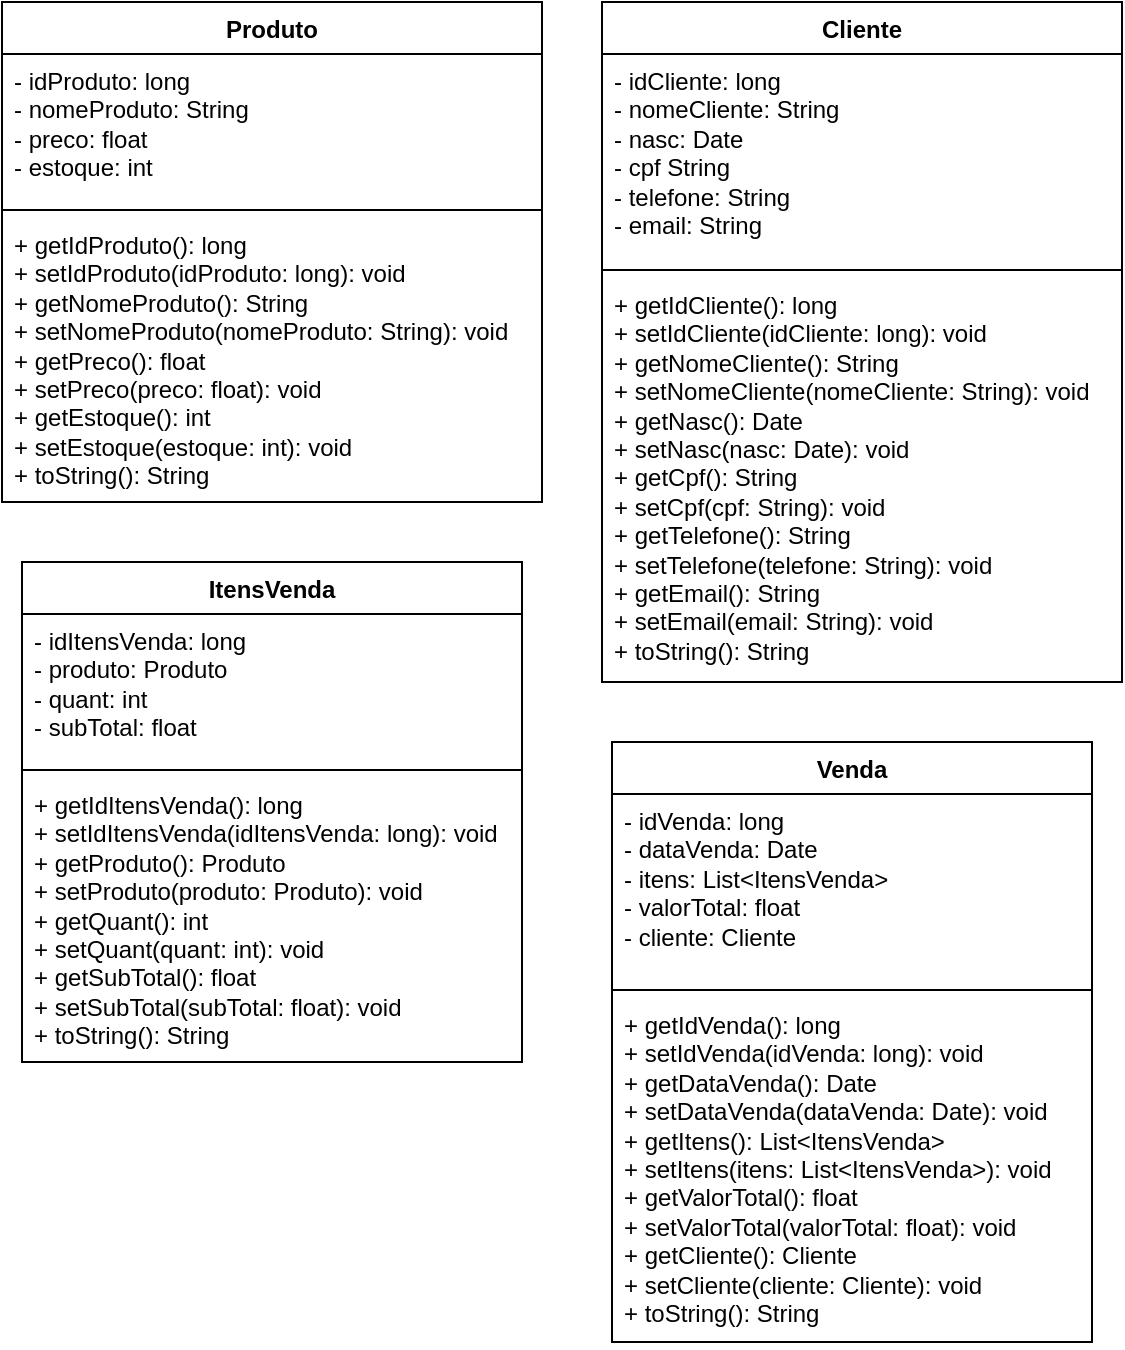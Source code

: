 <mxfile version="21.5.2" type="github">
  <diagram name="Página-1" id="cAdZGd3ZQvYycISEB2nt">
    <mxGraphModel dx="926" dy="465" grid="1" gridSize="10" guides="1" tooltips="1" connect="1" arrows="1" fold="1" page="1" pageScale="1" pageWidth="1169" pageHeight="1654" math="0" shadow="0">
      <root>
        <mxCell id="0" />
        <mxCell id="1" parent="0" />
        <mxCell id="6qhqp_pLTHLFrG7n4mDh-1" value="Produto" style="swimlane;fontStyle=1;align=center;verticalAlign=top;childLayout=stackLayout;horizontal=1;startSize=26;horizontalStack=0;resizeParent=1;resizeParentMax=0;resizeLast=0;collapsible=1;marginBottom=0;whiteSpace=wrap;html=1;" vertex="1" parent="1">
          <mxGeometry x="40" y="40" width="270" height="250" as="geometry" />
        </mxCell>
        <mxCell id="6qhqp_pLTHLFrG7n4mDh-2" value="&lt;div&gt;- idProduto: long&lt;br&gt;&lt;/div&gt;&lt;div&gt;- nomeProduto: String&lt;/div&gt;&lt;div&gt;- preco: float&lt;/div&gt;&lt;div&gt;- estoque: int&lt;br&gt;&lt;/div&gt;" style="text;strokeColor=none;fillColor=none;align=left;verticalAlign=top;spacingLeft=4;spacingRight=4;overflow=hidden;rotatable=0;points=[[0,0.5],[1,0.5]];portConstraint=eastwest;whiteSpace=wrap;html=1;" vertex="1" parent="6qhqp_pLTHLFrG7n4mDh-1">
          <mxGeometry y="26" width="270" height="74" as="geometry" />
        </mxCell>
        <mxCell id="6qhqp_pLTHLFrG7n4mDh-3" value="" style="line;strokeWidth=1;fillColor=none;align=left;verticalAlign=middle;spacingTop=-1;spacingLeft=3;spacingRight=3;rotatable=0;labelPosition=right;points=[];portConstraint=eastwest;strokeColor=inherit;" vertex="1" parent="6qhqp_pLTHLFrG7n4mDh-1">
          <mxGeometry y="100" width="270" height="8" as="geometry" />
        </mxCell>
        <mxCell id="6qhqp_pLTHLFrG7n4mDh-4" value="&lt;div&gt;+ getIdProduto(): long&lt;/div&gt;&lt;div&gt;+ setIdProduto(idProduto: long): void&lt;/div&gt;&lt;div&gt;+ getNomeProduto(): String&lt;/div&gt;&lt;div&gt;+ setNomeProduto(nomeProduto: String): void&lt;/div&gt;&lt;div&gt;+ getPreco(): float&lt;/div&gt;&lt;div&gt;+ setPreco(preco: float): void&lt;/div&gt;&lt;div&gt;+ getEstoque(): int&lt;/div&gt;&lt;div&gt;+ setEstoque(estoque: int): void&lt;/div&gt;&lt;div&gt;+ toString(): String&lt;br&gt;&lt;/div&gt;" style="text;strokeColor=none;fillColor=none;align=left;verticalAlign=top;spacingLeft=4;spacingRight=4;overflow=hidden;rotatable=0;points=[[0,0.5],[1,0.5]];portConstraint=eastwest;whiteSpace=wrap;html=1;" vertex="1" parent="6qhqp_pLTHLFrG7n4mDh-1">
          <mxGeometry y="108" width="270" height="142" as="geometry" />
        </mxCell>
        <mxCell id="6qhqp_pLTHLFrG7n4mDh-5" value="Cliente" style="swimlane;fontStyle=1;align=center;verticalAlign=top;childLayout=stackLayout;horizontal=1;startSize=26;horizontalStack=0;resizeParent=1;resizeParentMax=0;resizeLast=0;collapsible=1;marginBottom=0;whiteSpace=wrap;html=1;" vertex="1" parent="1">
          <mxGeometry x="340" y="40" width="260" height="340" as="geometry" />
        </mxCell>
        <mxCell id="6qhqp_pLTHLFrG7n4mDh-6" value="&lt;div&gt;- idCliente: long&lt;/div&gt;&lt;div&gt;- nomeCliente: String&lt;/div&gt;&lt;div&gt;- nasc: Date&lt;/div&gt;&lt;div&gt;- cpf String&lt;/div&gt;&lt;div&gt;- telefone: String&lt;/div&gt;&lt;div&gt;- email: String&lt;br&gt;&lt;/div&gt;" style="text;strokeColor=none;fillColor=none;align=left;verticalAlign=top;spacingLeft=4;spacingRight=4;overflow=hidden;rotatable=0;points=[[0,0.5],[1,0.5]];portConstraint=eastwest;whiteSpace=wrap;html=1;" vertex="1" parent="6qhqp_pLTHLFrG7n4mDh-5">
          <mxGeometry y="26" width="260" height="104" as="geometry" />
        </mxCell>
        <mxCell id="6qhqp_pLTHLFrG7n4mDh-7" value="" style="line;strokeWidth=1;fillColor=none;align=left;verticalAlign=middle;spacingTop=-1;spacingLeft=3;spacingRight=3;rotatable=0;labelPosition=right;points=[];portConstraint=eastwest;strokeColor=inherit;" vertex="1" parent="6qhqp_pLTHLFrG7n4mDh-5">
          <mxGeometry y="130" width="260" height="8" as="geometry" />
        </mxCell>
        <mxCell id="6qhqp_pLTHLFrG7n4mDh-8" value="+ getIdCliente(): long&lt;div&gt;+ setIdCliente(idCliente: long): void&lt;/div&gt;&lt;div&gt;+ getNomeCliente(): String&lt;/div&gt;&lt;div&gt;+ setNomeCliente(nomeCliente: String): void&lt;/div&gt;&lt;div&gt;+ getNasc(): Date&lt;/div&gt;&lt;div&gt;+ setNasc(nasc: Date): void&lt;br&gt;&lt;/div&gt;&lt;div&gt;+ getCpf(): String&lt;/div&gt;&lt;div&gt;+ setCpf(cpf: String): void&lt;/div&gt;&lt;div&gt;+ getTelefone(): String&lt;/div&gt;&lt;div&gt;+ setTelefone(telefone: String): void&lt;/div&gt;&lt;div&gt;+ getEmail(): String&lt;/div&gt;&lt;div&gt;+ setEmail(email: String): void&lt;/div&gt;&lt;div&gt;+ toString(): String&lt;br&gt;&lt;/div&gt;" style="text;strokeColor=none;fillColor=none;align=left;verticalAlign=top;spacingLeft=4;spacingRight=4;overflow=hidden;rotatable=0;points=[[0,0.5],[1,0.5]];portConstraint=eastwest;whiteSpace=wrap;html=1;" vertex="1" parent="6qhqp_pLTHLFrG7n4mDh-5">
          <mxGeometry y="138" width="260" height="202" as="geometry" />
        </mxCell>
        <mxCell id="6qhqp_pLTHLFrG7n4mDh-9" value="ItensVenda" style="swimlane;fontStyle=1;align=center;verticalAlign=top;childLayout=stackLayout;horizontal=1;startSize=26;horizontalStack=0;resizeParent=1;resizeParentMax=0;resizeLast=0;collapsible=1;marginBottom=0;whiteSpace=wrap;html=1;" vertex="1" parent="1">
          <mxGeometry x="50" y="320" width="250" height="250" as="geometry" />
        </mxCell>
        <mxCell id="6qhqp_pLTHLFrG7n4mDh-10" value="&lt;div&gt;- idItensVenda: long&lt;/div&gt;&lt;div&gt;- produto: Produto&lt;/div&gt;&lt;div&gt;- quant: int&lt;/div&gt;&lt;div&gt;- subTotal: float&lt;br&gt;&lt;/div&gt;" style="text;strokeColor=none;fillColor=none;align=left;verticalAlign=top;spacingLeft=4;spacingRight=4;overflow=hidden;rotatable=0;points=[[0,0.5],[1,0.5]];portConstraint=eastwest;whiteSpace=wrap;html=1;" vertex="1" parent="6qhqp_pLTHLFrG7n4mDh-9">
          <mxGeometry y="26" width="250" height="74" as="geometry" />
        </mxCell>
        <mxCell id="6qhqp_pLTHLFrG7n4mDh-11" value="" style="line;strokeWidth=1;fillColor=none;align=left;verticalAlign=middle;spacingTop=-1;spacingLeft=3;spacingRight=3;rotatable=0;labelPosition=right;points=[];portConstraint=eastwest;strokeColor=inherit;" vertex="1" parent="6qhqp_pLTHLFrG7n4mDh-9">
          <mxGeometry y="100" width="250" height="8" as="geometry" />
        </mxCell>
        <mxCell id="6qhqp_pLTHLFrG7n4mDh-12" value="&lt;div&gt;+ getIdItensVenda(): long&lt;/div&gt;&lt;div&gt;+ setIdItensVenda(idItensVenda: long): void&lt;br&gt;&lt;/div&gt;&lt;div&gt;+ getProduto(): Produto&lt;/div&gt;&lt;div&gt;+ setProduto(produto: Produto): void&lt;/div&gt;&lt;div&gt;+ getQuant(): int&lt;/div&gt;&lt;div&gt;+ setQuant(quant: int): void&lt;/div&gt;&lt;div&gt;+ getSubTotal(): float&lt;/div&gt;&lt;div&gt;+ setSubTotal(subTotal: float): void&lt;/div&gt;&lt;div&gt;+ toString(): String&lt;br&gt;&lt;/div&gt;" style="text;strokeColor=none;fillColor=none;align=left;verticalAlign=top;spacingLeft=4;spacingRight=4;overflow=hidden;rotatable=0;points=[[0,0.5],[1,0.5]];portConstraint=eastwest;whiteSpace=wrap;html=1;" vertex="1" parent="6qhqp_pLTHLFrG7n4mDh-9">
          <mxGeometry y="108" width="250" height="142" as="geometry" />
        </mxCell>
        <mxCell id="6qhqp_pLTHLFrG7n4mDh-13" value="Venda" style="swimlane;fontStyle=1;align=center;verticalAlign=top;childLayout=stackLayout;horizontal=1;startSize=26;horizontalStack=0;resizeParent=1;resizeParentMax=0;resizeLast=0;collapsible=1;marginBottom=0;whiteSpace=wrap;html=1;" vertex="1" parent="1">
          <mxGeometry x="345" y="410" width="240" height="300" as="geometry" />
        </mxCell>
        <mxCell id="6qhqp_pLTHLFrG7n4mDh-14" value="&lt;div&gt;- idVenda: long&lt;/div&gt;&lt;div&gt;- dataVenda: Date&lt;/div&gt;&lt;div&gt;- itens: List&amp;lt;ItensVenda&amp;gt;&lt;/div&gt;&lt;div&gt;- valorTotal: float&lt;/div&gt;&lt;div&gt;- cliente: Cliente&lt;br&gt;&lt;/div&gt;" style="text;strokeColor=none;fillColor=none;align=left;verticalAlign=top;spacingLeft=4;spacingRight=4;overflow=hidden;rotatable=0;points=[[0,0.5],[1,0.5]];portConstraint=eastwest;whiteSpace=wrap;html=1;" vertex="1" parent="6qhqp_pLTHLFrG7n4mDh-13">
          <mxGeometry y="26" width="240" height="94" as="geometry" />
        </mxCell>
        <mxCell id="6qhqp_pLTHLFrG7n4mDh-15" value="" style="line;strokeWidth=1;fillColor=none;align=left;verticalAlign=middle;spacingTop=-1;spacingLeft=3;spacingRight=3;rotatable=0;labelPosition=right;points=[];portConstraint=eastwest;strokeColor=inherit;" vertex="1" parent="6qhqp_pLTHLFrG7n4mDh-13">
          <mxGeometry y="120" width="240" height="8" as="geometry" />
        </mxCell>
        <mxCell id="6qhqp_pLTHLFrG7n4mDh-16" value="&lt;div&gt;+ getIdVenda(): long&lt;/div&gt;&lt;div&gt;+ setIdVenda(idVenda: long): void&lt;/div&gt;&lt;div&gt;+ getDataVenda(): Date&lt;/div&gt;&lt;div&gt;+ setDataVenda(dataVenda: Date): void&lt;/div&gt;&lt;div&gt;+ getItens(): List&amp;lt;ItensVenda&amp;gt;&lt;/div&gt;&lt;div&gt;+ setItens(itens: List&amp;lt;ItensVenda&amp;gt;): void&lt;/div&gt;&lt;div&gt;+ getValorTotal(): float&lt;/div&gt;&lt;div&gt;+ setValorTotal(valorTotal: float): void&lt;/div&gt;&lt;div&gt;+ getCliente(): Cliente&lt;/div&gt;&lt;div&gt;+ setCliente(cliente: Cliente): void&lt;br&gt;&lt;/div&gt;&lt;div&gt;+ toString(): String&lt;br&gt;&lt;/div&gt;" style="text;strokeColor=none;fillColor=none;align=left;verticalAlign=top;spacingLeft=4;spacingRight=4;overflow=hidden;rotatable=0;points=[[0,0.5],[1,0.5]];portConstraint=eastwest;whiteSpace=wrap;html=1;" vertex="1" parent="6qhqp_pLTHLFrG7n4mDh-13">
          <mxGeometry y="128" width="240" height="172" as="geometry" />
        </mxCell>
      </root>
    </mxGraphModel>
  </diagram>
</mxfile>
